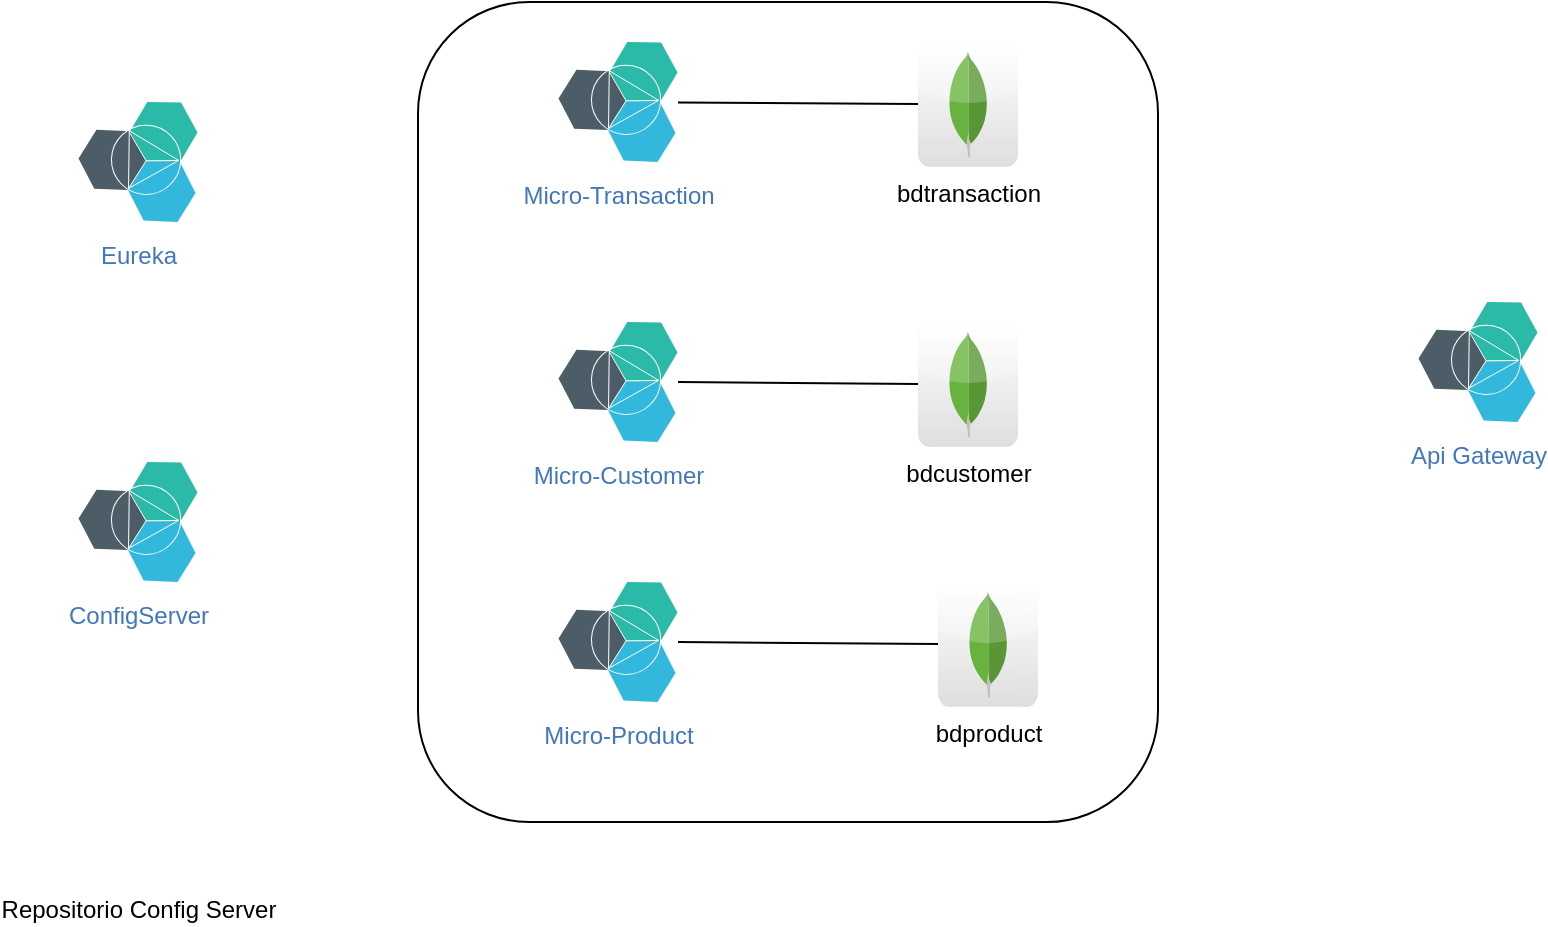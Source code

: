 <mxfile version="14.8.0" type="github">
  <diagram id="-QXzhYb8i4Vookv2IYnD" name="Page-1">
    <mxGraphModel dx="1038" dy="489" grid="1" gridSize="10" guides="1" tooltips="1" connect="1" arrows="1" fold="1" page="0" pageScale="1" pageWidth="827" pageHeight="1169" math="0" shadow="0">
      <root>
        <mxCell id="0" />
        <mxCell id="1" parent="0" />
        <mxCell id="ezxqX9jYdox4bQbeEkJT-16" value="" style="rounded=1;whiteSpace=wrap;html=1;" vertex="1" parent="1">
          <mxGeometry x="260" y="50" width="370" height="410" as="geometry" />
        </mxCell>
        <mxCell id="ezxqX9jYdox4bQbeEkJT-1" value="Micro-Transaction" style="aspect=fixed;perimeter=ellipsePerimeter;html=1;align=center;shadow=0;dashed=0;fontColor=#4277BB;labelBackgroundColor=#ffffff;fontSize=12;spacingTop=3;image;image=img/lib/ibm/miscellaneous/microservices_application.svg;" vertex="1" parent="1">
          <mxGeometry x="330" y="70" width="60" height="60" as="geometry" />
        </mxCell>
        <mxCell id="ezxqX9jYdox4bQbeEkJT-2" value="Micro-Customer" style="aspect=fixed;perimeter=ellipsePerimeter;html=1;align=center;shadow=0;dashed=0;fontColor=#4277BB;labelBackgroundColor=#ffffff;fontSize=12;spacingTop=3;image;image=img/lib/ibm/miscellaneous/microservices_application.svg;" vertex="1" parent="1">
          <mxGeometry x="330" y="210" width="60" height="60" as="geometry" />
        </mxCell>
        <mxCell id="ezxqX9jYdox4bQbeEkJT-3" value="Micro-Product" style="aspect=fixed;perimeter=ellipsePerimeter;html=1;align=center;shadow=0;dashed=0;fontColor=#4277BB;labelBackgroundColor=#ffffff;fontSize=12;spacingTop=3;image;image=img/lib/ibm/miscellaneous/microservices_application.svg;" vertex="1" parent="1">
          <mxGeometry x="330" y="340" width="60" height="60" as="geometry" />
        </mxCell>
        <mxCell id="ezxqX9jYdox4bQbeEkJT-6" value="bdtransaction" style="dashed=0;outlineConnect=0;html=1;align=center;labelPosition=center;verticalLabelPosition=bottom;verticalAlign=top;shape=mxgraph.webicons.mongodb;gradientColor=#DFDEDE" vertex="1" parent="1">
          <mxGeometry x="510" y="70" width="50" height="62.4" as="geometry" />
        </mxCell>
        <mxCell id="ezxqX9jYdox4bQbeEkJT-7" value="bdcustomer" style="dashed=0;outlineConnect=0;html=1;align=center;labelPosition=center;verticalLabelPosition=bottom;verticalAlign=top;shape=mxgraph.webicons.mongodb;gradientColor=#DFDEDE" vertex="1" parent="1">
          <mxGeometry x="510" y="210" width="50" height="62.4" as="geometry" />
        </mxCell>
        <mxCell id="ezxqX9jYdox4bQbeEkJT-8" value="bdproduct" style="dashed=0;outlineConnect=0;html=1;align=center;labelPosition=center;verticalLabelPosition=bottom;verticalAlign=top;shape=mxgraph.webicons.mongodb;gradientColor=#DFDEDE" vertex="1" parent="1">
          <mxGeometry x="520" y="340" width="50" height="62.4" as="geometry" />
        </mxCell>
        <mxCell id="ezxqX9jYdox4bQbeEkJT-10" value="" style="endArrow=none;html=1;exitX=1;exitY=0.5;exitDx=0;exitDy=0;" edge="1" parent="1" source="ezxqX9jYdox4bQbeEkJT-2" target="ezxqX9jYdox4bQbeEkJT-7">
          <mxGeometry width="50" height="50" relative="1" as="geometry">
            <mxPoint x="390" y="220" as="sourcePoint" />
            <mxPoint x="440" y="170" as="targetPoint" />
          </mxGeometry>
        </mxCell>
        <mxCell id="ezxqX9jYdox4bQbeEkJT-12" value="" style="endArrow=none;html=1;" edge="1" parent="1" source="ezxqX9jYdox4bQbeEkJT-1" target="ezxqX9jYdox4bQbeEkJT-6">
          <mxGeometry width="50" height="50" relative="1" as="geometry">
            <mxPoint x="390" y="100.7" as="sourcePoint" />
            <mxPoint x="510" y="101.693" as="targetPoint" />
          </mxGeometry>
        </mxCell>
        <mxCell id="ezxqX9jYdox4bQbeEkJT-13" value="" style="endArrow=none;html=1;exitX=1;exitY=0.5;exitDx=0;exitDy=0;" edge="1" parent="1" source="ezxqX9jYdox4bQbeEkJT-3" target="ezxqX9jYdox4bQbeEkJT-8">
          <mxGeometry width="50" height="50" relative="1" as="geometry">
            <mxPoint x="370" y="369" as="sourcePoint" />
            <mxPoint x="500" y="370.493" as="targetPoint" />
          </mxGeometry>
        </mxCell>
        <mxCell id="ezxqX9jYdox4bQbeEkJT-14" value="Api Gateway" style="aspect=fixed;perimeter=ellipsePerimeter;html=1;align=center;shadow=0;dashed=0;fontColor=#4277BB;labelBackgroundColor=#ffffff;fontSize=12;spacingTop=3;image;image=img/lib/ibm/miscellaneous/microservices_application.svg;" vertex="1" parent="1">
          <mxGeometry x="760" y="200" width="60" height="60" as="geometry" />
        </mxCell>
        <mxCell id="ezxqX9jYdox4bQbeEkJT-17" value="Eureka" style="aspect=fixed;perimeter=ellipsePerimeter;html=1;align=center;shadow=0;dashed=0;fontColor=#4277BB;labelBackgroundColor=#ffffff;fontSize=12;spacingTop=3;image;image=img/lib/ibm/miscellaneous/microservices_application.svg;" vertex="1" parent="1">
          <mxGeometry x="90" y="100" width="60" height="60" as="geometry" />
        </mxCell>
        <mxCell id="ezxqX9jYdox4bQbeEkJT-18" value="ConfigServer" style="aspect=fixed;perimeter=ellipsePerimeter;html=1;align=center;shadow=0;dashed=0;fontColor=#4277BB;labelBackgroundColor=#ffffff;fontSize=12;spacingTop=3;image;image=img/lib/ibm/miscellaneous/microservices_application.svg;" vertex="1" parent="1">
          <mxGeometry x="90" y="280" width="60" height="60" as="geometry" />
        </mxCell>
        <mxCell id="ezxqX9jYdox4bQbeEkJT-19" value="Repositorio Config Server" style="shape=image;html=1;verticalAlign=top;verticalLabelPosition=bottom;labelBackgroundColor=#ffffff;imageAspect=0;aspect=fixed;image=https://cdn3.iconfinder.com/data/icons/social-media-2169/24/social_media_social_media_logo_git-128.png" vertex="1" parent="1">
          <mxGeometry x="76" y="402.4" width="88" height="88" as="geometry" />
        </mxCell>
      </root>
    </mxGraphModel>
  </diagram>
</mxfile>

